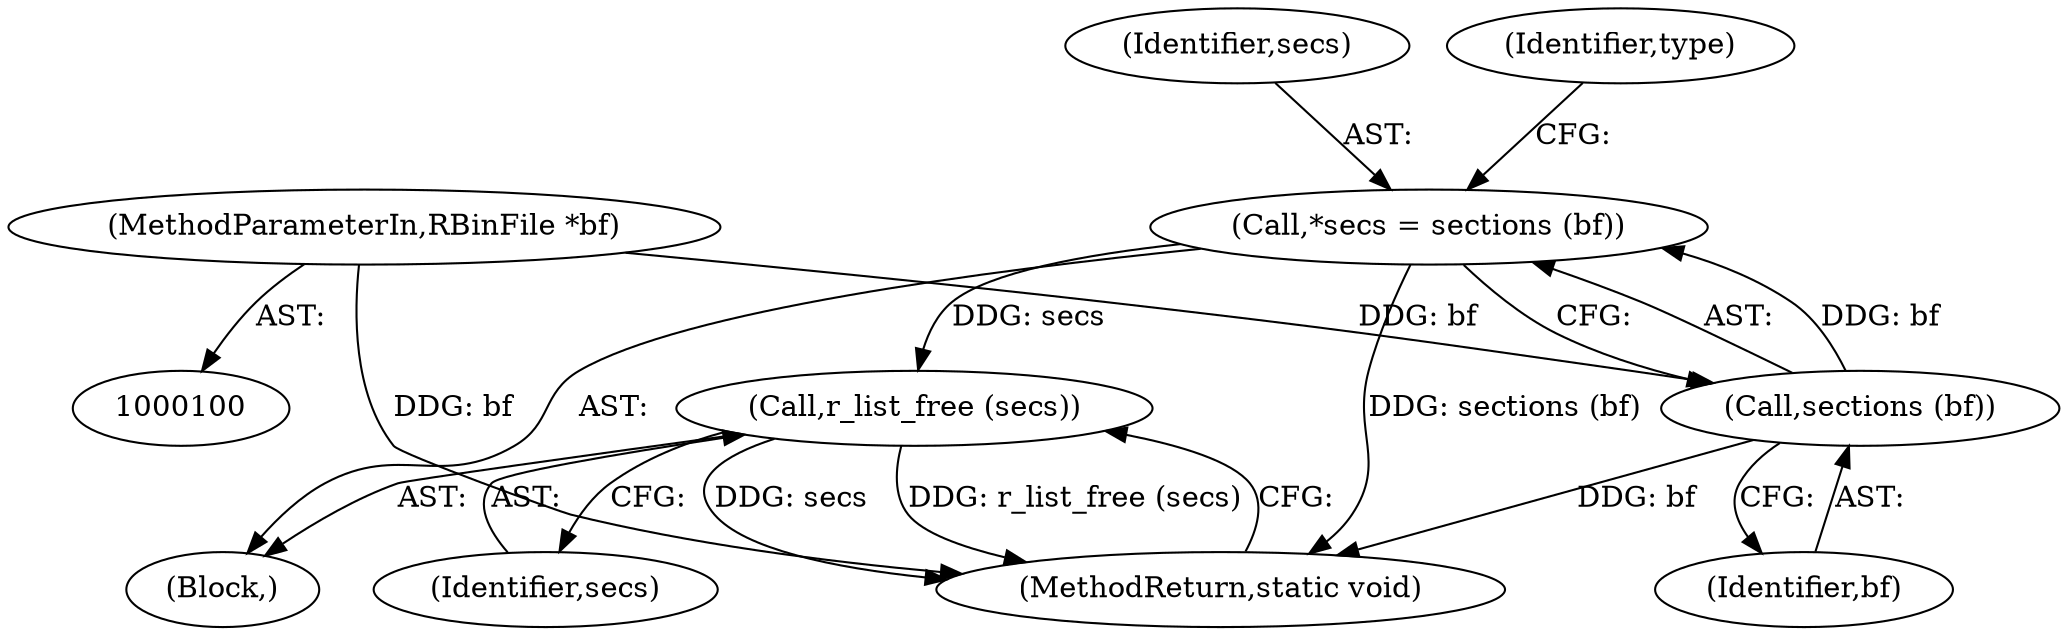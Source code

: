 digraph "0_radare2_1f37c04f2a762500222dda2459e6a04646feeedf@API" {
"1000277" [label="(Call,r_list_free (secs))"];
"1000106" [label="(Call,*secs = sections (bf))"];
"1000108" [label="(Call,sections (bf))"];
"1000101" [label="(MethodParameterIn,RBinFile *bf)"];
"1000108" [label="(Call,sections (bf))"];
"1000107" [label="(Identifier,secs)"];
"1000116" [label="(Identifier,type)"];
"1000109" [label="(Identifier,bf)"];
"1000277" [label="(Call,r_list_free (secs))"];
"1000279" [label="(MethodReturn,static void)"];
"1000104" [label="(Block,)"];
"1000106" [label="(Call,*secs = sections (bf))"];
"1000101" [label="(MethodParameterIn,RBinFile *bf)"];
"1000278" [label="(Identifier,secs)"];
"1000277" -> "1000104"  [label="AST: "];
"1000277" -> "1000278"  [label="CFG: "];
"1000278" -> "1000277"  [label="AST: "];
"1000279" -> "1000277"  [label="CFG: "];
"1000277" -> "1000279"  [label="DDG: secs"];
"1000277" -> "1000279"  [label="DDG: r_list_free (secs)"];
"1000106" -> "1000277"  [label="DDG: secs"];
"1000106" -> "1000104"  [label="AST: "];
"1000106" -> "1000108"  [label="CFG: "];
"1000107" -> "1000106"  [label="AST: "];
"1000108" -> "1000106"  [label="AST: "];
"1000116" -> "1000106"  [label="CFG: "];
"1000106" -> "1000279"  [label="DDG: sections (bf)"];
"1000108" -> "1000106"  [label="DDG: bf"];
"1000108" -> "1000109"  [label="CFG: "];
"1000109" -> "1000108"  [label="AST: "];
"1000108" -> "1000279"  [label="DDG: bf"];
"1000101" -> "1000108"  [label="DDG: bf"];
"1000101" -> "1000100"  [label="AST: "];
"1000101" -> "1000279"  [label="DDG: bf"];
}
